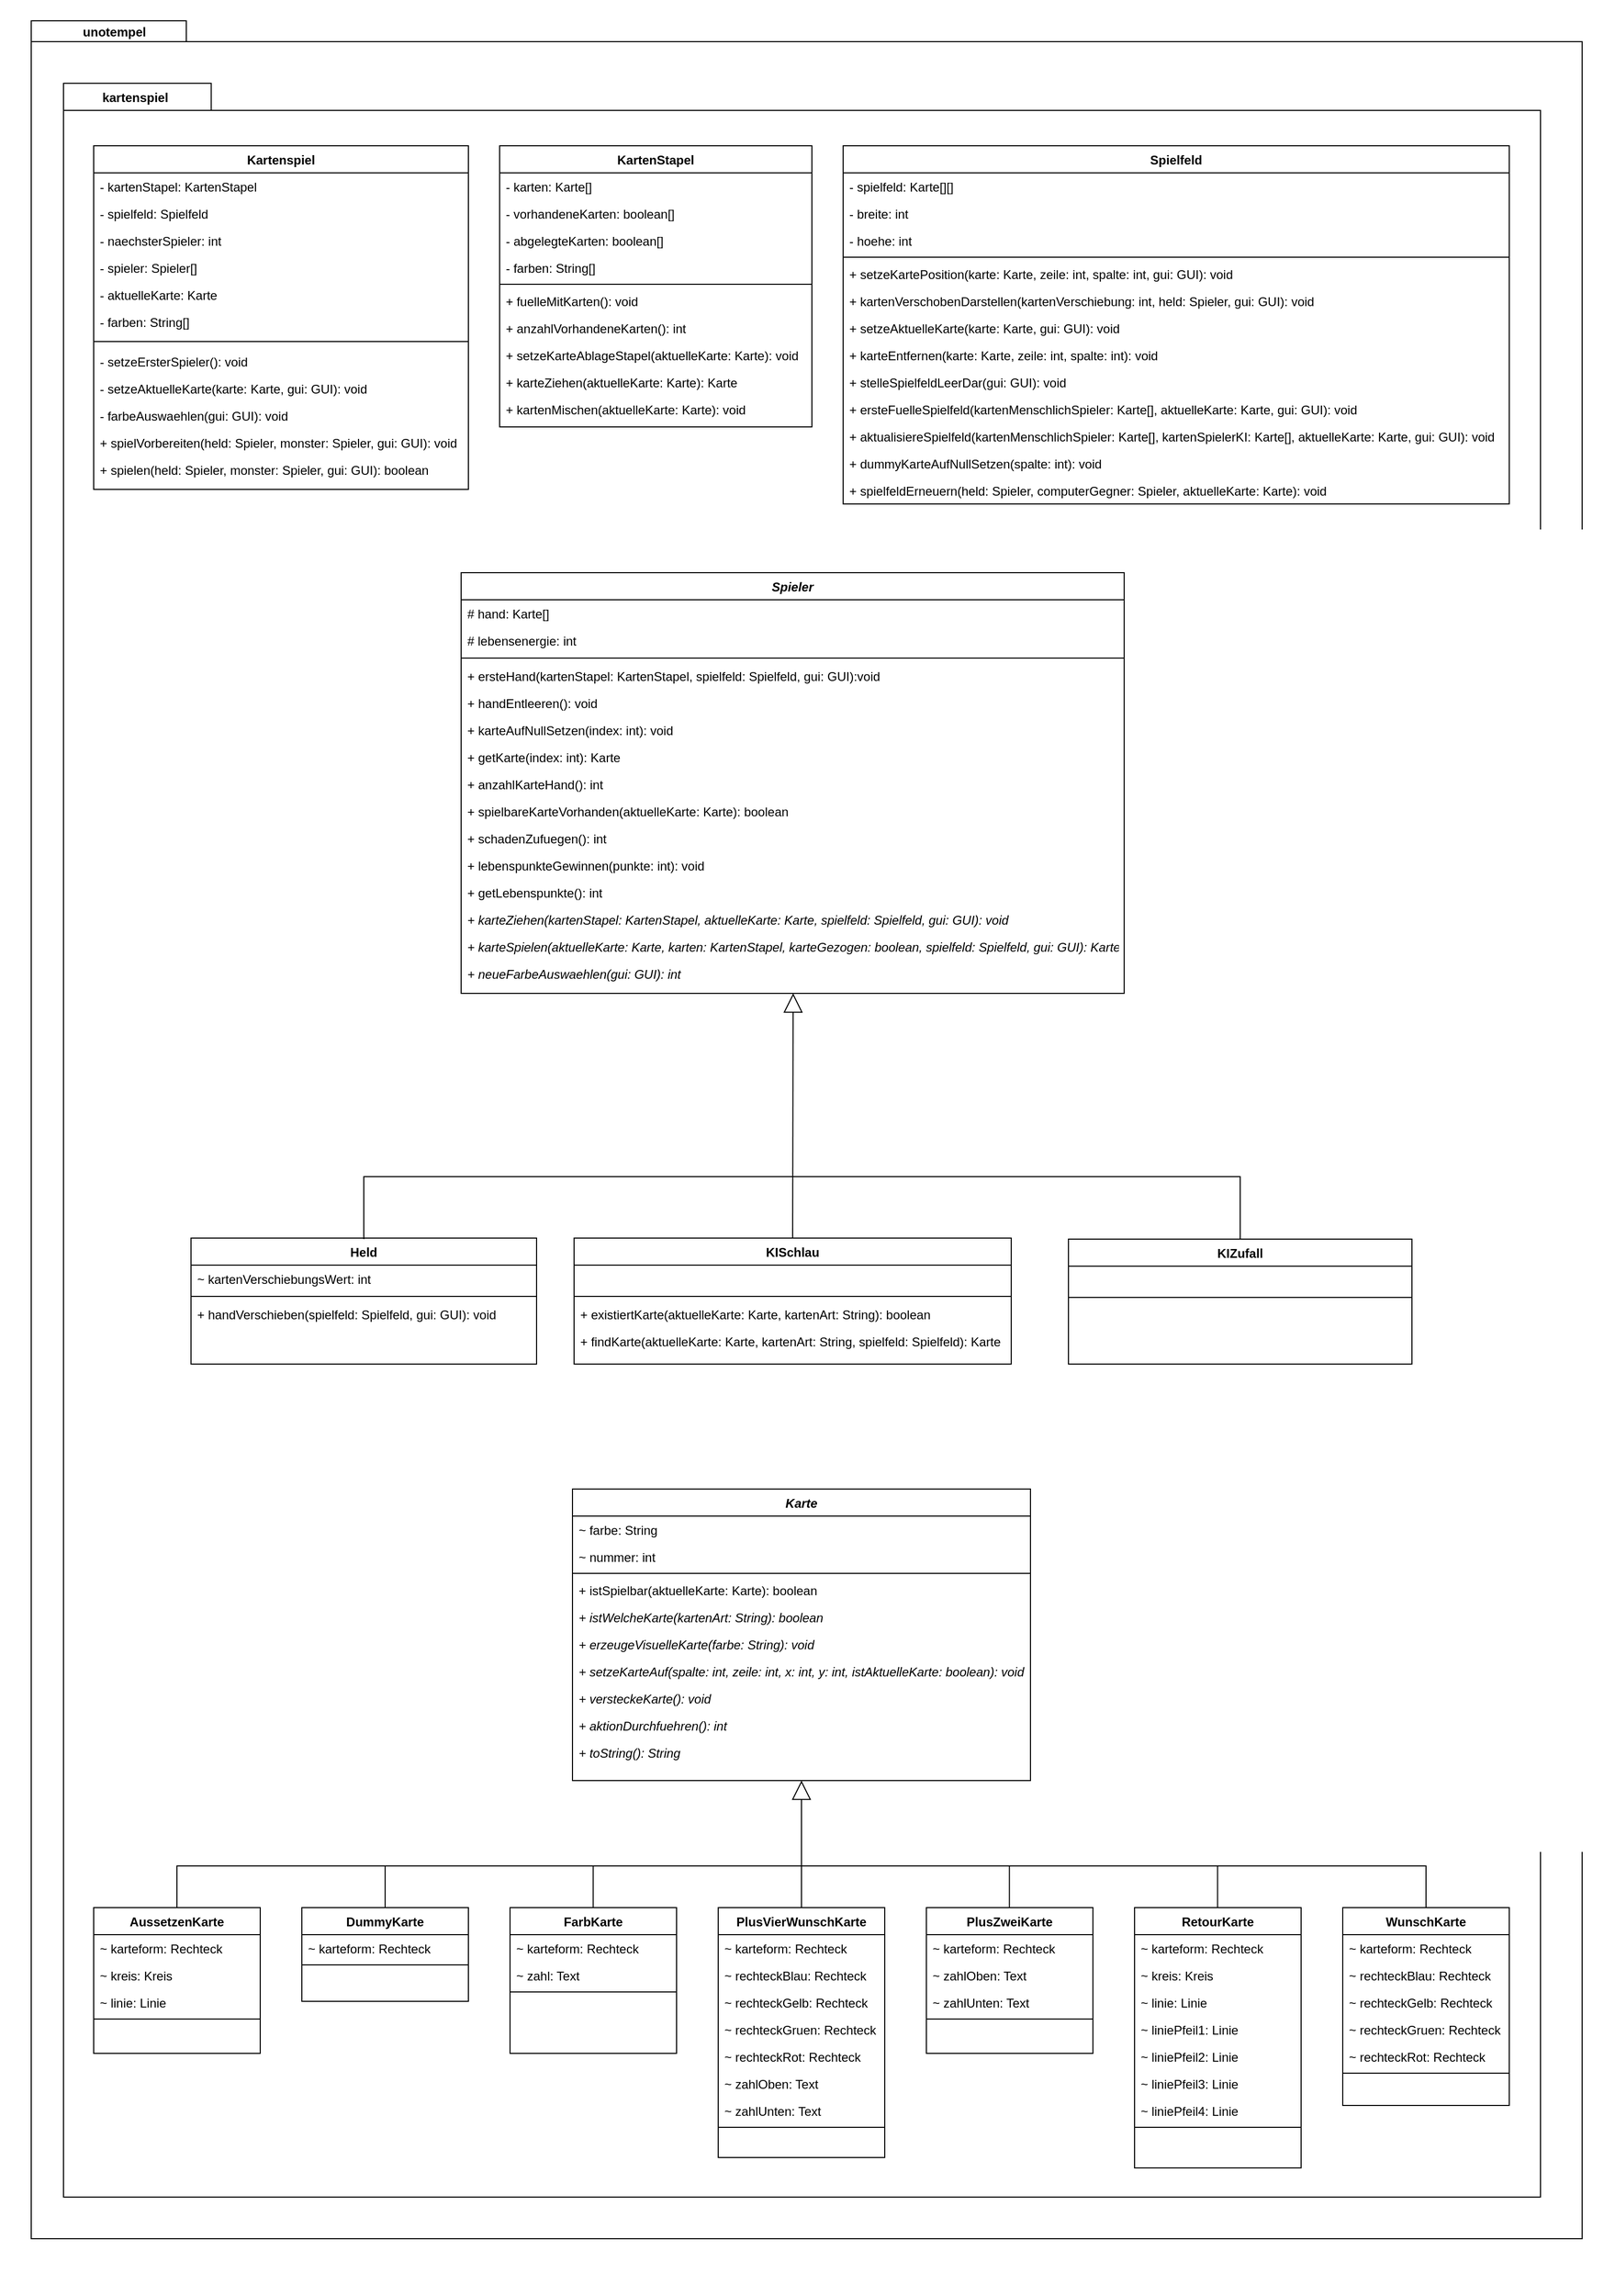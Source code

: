 <mxfile version="16.5.1" type="device"><diagram id="C5RBs43oDa-KdzZeNtuy" name="Page-1"><mxGraphModel dx="4702" dy="3512" grid="1" gridSize="10" guides="1" tooltips="1" connect="1" arrows="1" fold="1" page="1" pageScale="1" pageWidth="827" pageHeight="1169" math="0" shadow="0"><root><mxCell id="WIyWlLk6GJQsqaUBKTNV-0"/><mxCell id="WIyWlLk6GJQsqaUBKTNV-1" parent="WIyWlLk6GJQsqaUBKTNV-0"/><mxCell id="VdUTzCpknT78YZ9Y_bKh-0" value="" style="rounded=0;whiteSpace=wrap;html=1;strokeColor=none;" vertex="1" parent="WIyWlLk6GJQsqaUBKTNV-1"><mxGeometry x="-801" y="-1134" width="1540" height="2204" as="geometry"/></mxCell><mxCell id="003UNInyPQ_uGT7kz2qh-168" value="" style="shape=folder;fontStyle=1;spacingTop=10;tabWidth=40;tabHeight=20;tabPosition=left;html=1;" parent="WIyWlLk6GJQsqaUBKTNV-1" vertex="1"><mxGeometry x="-771" y="-1114" width="1490" height="2130" as="geometry"/></mxCell><mxCell id="003UNInyPQ_uGT7kz2qh-173" value="unotempel" style="text;align=center;fontStyle=1;verticalAlign=middle;spacingLeft=3;spacingRight=3;strokeColor=none;rotatable=0;points=[[0,0.5],[1,0.5]];portConstraint=eastwest;" parent="WIyWlLk6GJQsqaUBKTNV-1" vertex="1"><mxGeometry x="-801" y="-1114" width="220" height="20" as="geometry"/></mxCell><mxCell id="003UNInyPQ_uGT7kz2qh-170" value="" style="shape=folder;fontStyle=1;spacingTop=10;tabWidth=40;tabHeight=26;tabPosition=left;html=1;" parent="WIyWlLk6GJQsqaUBKTNV-1" vertex="1"><mxGeometry x="-740" y="-1054" width="1419" height="2030" as="geometry"/></mxCell><mxCell id="zkfFHV4jXpPFQw0GAbJ--13" value="Held" style="swimlane;fontStyle=1;align=center;verticalAlign=top;childLayout=stackLayout;horizontal=1;startSize=26;horizontalStack=0;resizeParent=1;resizeLast=0;collapsible=1;marginBottom=0;rounded=0;shadow=0;strokeWidth=1;" parent="WIyWlLk6GJQsqaUBKTNV-1" vertex="1"><mxGeometry x="-617.5" y="55" width="332" height="121" as="geometry"><mxRectangle x="340" y="380" width="170" height="26" as="alternateBounds"/></mxGeometry></mxCell><mxCell id="zkfFHV4jXpPFQw0GAbJ--14" value="~ kartenVerschiebungsWert: int" style="text;align=left;verticalAlign=top;spacingLeft=4;spacingRight=4;overflow=hidden;rotatable=0;points=[[0,0.5],[1,0.5]];portConstraint=eastwest;" parent="zkfFHV4jXpPFQw0GAbJ--13" vertex="1"><mxGeometry y="26" width="332" height="26" as="geometry"/></mxCell><mxCell id="zkfFHV4jXpPFQw0GAbJ--15" value="" style="line;html=1;strokeWidth=1;align=left;verticalAlign=middle;spacingTop=-1;spacingLeft=3;spacingRight=3;rotatable=0;labelPosition=right;points=[];portConstraint=eastwest;" parent="zkfFHV4jXpPFQw0GAbJ--13" vertex="1"><mxGeometry y="52" width="332" height="8" as="geometry"/></mxCell><mxCell id="PepkA_8UNv1jO-DzBpGC-86" value="+ handVerschieben(spielfeld: Spielfeld, gui: GUI): void" style="text;align=left;verticalAlign=top;spacingLeft=4;spacingRight=4;overflow=hidden;rotatable=0;points=[[0,0.5],[1,0.5]];portConstraint=eastwest;" parent="zkfFHV4jXpPFQw0GAbJ--13" vertex="1"><mxGeometry y="60" width="332" height="26" as="geometry"/></mxCell><mxCell id="_A2lnzLD9-dtBOy91JsF-2" value="Spieler" style="swimlane;fontStyle=3;align=center;verticalAlign=top;childLayout=stackLayout;horizontal=1;startSize=26;horizontalStack=0;resizeParent=1;resizeLast=0;collapsible=1;marginBottom=0;rounded=0;shadow=0;strokeWidth=1;" parent="WIyWlLk6GJQsqaUBKTNV-1" vertex="1"><mxGeometry x="-358" y="-584" width="637" height="404" as="geometry"><mxRectangle x="340" y="380" width="170" height="26" as="alternateBounds"/></mxGeometry></mxCell><mxCell id="_A2lnzLD9-dtBOy91JsF-3" value="# hand: Karte[]" style="text;align=left;verticalAlign=top;spacingLeft=4;spacingRight=4;overflow=hidden;rotatable=0;points=[[0,0.5],[1,0.5]];portConstraint=eastwest;" parent="_A2lnzLD9-dtBOy91JsF-2" vertex="1"><mxGeometry y="26" width="637" height="26" as="geometry"/></mxCell><mxCell id="003UNInyPQ_uGT7kz2qh-31" value="# lebensenergie: int" style="text;align=left;verticalAlign=top;spacingLeft=4;spacingRight=4;overflow=hidden;rotatable=0;points=[[0,0.5],[1,0.5]];portConstraint=eastwest;" parent="_A2lnzLD9-dtBOy91JsF-2" vertex="1"><mxGeometry y="52" width="637" height="26" as="geometry"/></mxCell><mxCell id="_A2lnzLD9-dtBOy91JsF-4" value="" style="line;html=1;strokeWidth=1;align=left;verticalAlign=middle;spacingTop=-1;spacingLeft=3;spacingRight=3;rotatable=0;labelPosition=right;points=[];portConstraint=eastwest;" parent="_A2lnzLD9-dtBOy91JsF-2" vertex="1"><mxGeometry y="78" width="637" height="8" as="geometry"/></mxCell><mxCell id="003UNInyPQ_uGT7kz2qh-38" value="+ ersteHand(kartenStapel: KartenStapel, spielfeld: Spielfeld, gui: GUI):void " style="text;align=left;verticalAlign=top;spacingLeft=4;spacingRight=4;overflow=hidden;rotatable=0;points=[[0,0.5],[1,0.5]];portConstraint=eastwest;" parent="_A2lnzLD9-dtBOy91JsF-2" vertex="1"><mxGeometry y="86" width="637" height="26" as="geometry"/></mxCell><mxCell id="PepkA_8UNv1jO-DzBpGC-78" value="+ handEntleeren(): void" style="text;align=left;verticalAlign=top;spacingLeft=4;spacingRight=4;overflow=hidden;rotatable=0;points=[[0,0.5],[1,0.5]];portConstraint=eastwest;" parent="_A2lnzLD9-dtBOy91JsF-2" vertex="1"><mxGeometry y="112" width="637" height="26" as="geometry"/></mxCell><mxCell id="PepkA_8UNv1jO-DzBpGC-79" value="+ karteAufNullSetzen(index: int): void" style="text;align=left;verticalAlign=top;spacingLeft=4;spacingRight=4;overflow=hidden;rotatable=0;points=[[0,0.5],[1,0.5]];portConstraint=eastwest;" parent="_A2lnzLD9-dtBOy91JsF-2" vertex="1"><mxGeometry y="138" width="637" height="26" as="geometry"/></mxCell><mxCell id="003UNInyPQ_uGT7kz2qh-39" value="+ getKarte(index: int): Karte" style="text;align=left;verticalAlign=top;spacingLeft=4;spacingRight=4;overflow=hidden;rotatable=0;points=[[0,0.5],[1,0.5]];portConstraint=eastwest;" parent="_A2lnzLD9-dtBOy91JsF-2" vertex="1"><mxGeometry y="164" width="637" height="26" as="geometry"/></mxCell><mxCell id="003UNInyPQ_uGT7kz2qh-43" value="+ anzahlKarteHand(): int" style="text;align=left;verticalAlign=top;spacingLeft=4;spacingRight=4;overflow=hidden;rotatable=0;points=[[0,0.5],[1,0.5]];portConstraint=eastwest;" parent="_A2lnzLD9-dtBOy91JsF-2" vertex="1"><mxGeometry y="190" width="637" height="26" as="geometry"/></mxCell><mxCell id="003UNInyPQ_uGT7kz2qh-41" value="+ spielbareKarteVorhanden(aktuelleKarte: Karte): boolean" style="text;align=left;verticalAlign=top;spacingLeft=4;spacingRight=4;overflow=hidden;rotatable=0;points=[[0,0.5],[1,0.5]];portConstraint=eastwest;" parent="_A2lnzLD9-dtBOy91JsF-2" vertex="1"><mxGeometry y="216" width="637" height="26" as="geometry"/></mxCell><mxCell id="003UNInyPQ_uGT7kz2qh-42" value="+ schadenZufuegen(): int" style="text;align=left;verticalAlign=top;spacingLeft=4;spacingRight=4;overflow=hidden;rotatable=0;points=[[0,0.5],[1,0.5]];portConstraint=eastwest;" parent="_A2lnzLD9-dtBOy91JsF-2" vertex="1"><mxGeometry y="242" width="637" height="26" as="geometry"/></mxCell><mxCell id="003UNInyPQ_uGT7kz2qh-40" value="+ lebenspunkteGewinnen(punkte: int): void" style="text;align=left;verticalAlign=top;spacingLeft=4;spacingRight=4;overflow=hidden;rotatable=0;points=[[0,0.5],[1,0.5]];portConstraint=eastwest;" parent="_A2lnzLD9-dtBOy91JsF-2" vertex="1"><mxGeometry y="268" width="637" height="26" as="geometry"/></mxCell><mxCell id="PepkA_8UNv1jO-DzBpGC-80" value="+ getLebenspunkte(): int" style="text;align=left;verticalAlign=top;spacingLeft=4;spacingRight=4;overflow=hidden;rotatable=0;points=[[0,0.5],[1,0.5]];portConstraint=eastwest;" parent="_A2lnzLD9-dtBOy91JsF-2" vertex="1"><mxGeometry y="294" width="637" height="26" as="geometry"/></mxCell><mxCell id="PepkA_8UNv1jO-DzBpGC-81" value="+ karteZiehen(kartenStapel: KartenStapel, aktuelleKarte: Karte, spielfeld: Spielfeld, gui: GUI): void" style="text;align=left;verticalAlign=top;spacingLeft=4;spacingRight=4;overflow=hidden;rotatable=0;points=[[0,0.5],[1,0.5]];portConstraint=eastwest;fontStyle=2" parent="_A2lnzLD9-dtBOy91JsF-2" vertex="1"><mxGeometry y="320" width="637" height="26" as="geometry"/></mxCell><mxCell id="PepkA_8UNv1jO-DzBpGC-82" value="+ karteSpielen(aktuelleKarte: Karte, karten: KartenStapel, karteGezogen: boolean, spielfeld: Spielfeld, gui: GUI): Karte" style="text;align=left;verticalAlign=top;spacingLeft=4;spacingRight=4;overflow=hidden;rotatable=0;points=[[0,0.5],[1,0.5]];portConstraint=eastwest;fontStyle=2" parent="_A2lnzLD9-dtBOy91JsF-2" vertex="1"><mxGeometry y="346" width="637" height="26" as="geometry"/></mxCell><mxCell id="PepkA_8UNv1jO-DzBpGC-84" value="+ neueFarbeAuswaehlen(gui: GUI): int" style="text;align=left;verticalAlign=top;spacingLeft=4;spacingRight=4;overflow=hidden;rotatable=0;points=[[0,0.5],[1,0.5]];portConstraint=eastwest;fontStyle=2" parent="_A2lnzLD9-dtBOy91JsF-2" vertex="1"><mxGeometry y="372" width="637" height="26" as="geometry"/></mxCell><mxCell id="_A2lnzLD9-dtBOy91JsF-5" value="Karte" style="swimlane;fontStyle=3;align=center;verticalAlign=top;childLayout=stackLayout;horizontal=1;startSize=26;horizontalStack=0;resizeParent=1;resizeLast=0;collapsible=1;marginBottom=0;rounded=0;shadow=0;strokeWidth=1;" parent="WIyWlLk6GJQsqaUBKTNV-1" vertex="1"><mxGeometry x="-251" y="296" width="440" height="280" as="geometry"><mxRectangle x="130" y="380" width="160" height="26" as="alternateBounds"/></mxGeometry></mxCell><mxCell id="_A2lnzLD9-dtBOy91JsF-6" value="~ farbe: String" style="text;align=left;verticalAlign=top;spacingLeft=4;spacingRight=4;overflow=hidden;rotatable=0;points=[[0,0.5],[1,0.5]];portConstraint=eastwest;" parent="_A2lnzLD9-dtBOy91JsF-5" vertex="1"><mxGeometry y="26" width="440" height="26" as="geometry"/></mxCell><mxCell id="_A2lnzLD9-dtBOy91JsF-7" value="~ nummer: int" style="text;align=left;verticalAlign=top;spacingLeft=4;spacingRight=4;overflow=hidden;rotatable=0;points=[[0,0.5],[1,0.5]];portConstraint=eastwest;rounded=0;shadow=0;html=0;" parent="_A2lnzLD9-dtBOy91JsF-5" vertex="1"><mxGeometry y="52" width="440" height="26" as="geometry"/></mxCell><mxCell id="_A2lnzLD9-dtBOy91JsF-8" value="" style="line;html=1;strokeWidth=1;align=left;verticalAlign=middle;spacingTop=-1;spacingLeft=3;spacingRight=3;rotatable=0;labelPosition=right;points=[];portConstraint=eastwest;" parent="_A2lnzLD9-dtBOy91JsF-5" vertex="1"><mxGeometry y="78" width="440" height="6" as="geometry"/></mxCell><mxCell id="_A2lnzLD9-dtBOy91JsF-9" value="+ istSpielbar(aktuelleKarte: Karte): boolean" style="text;align=left;verticalAlign=top;spacingLeft=4;spacingRight=4;overflow=hidden;rotatable=0;points=[[0,0.5],[1,0.5]];portConstraint=eastwest;rounded=0;shadow=0;html=0;" parent="_A2lnzLD9-dtBOy91JsF-5" vertex="1"><mxGeometry y="84" width="440" height="26" as="geometry"/></mxCell><mxCell id="003UNInyPQ_uGT7kz2qh-44" value="+ istWelcheKarte(kartenArt: String): boolean" style="text;align=left;verticalAlign=top;spacingLeft=4;spacingRight=4;overflow=hidden;rotatable=0;points=[[0,0.5],[1,0.5]];portConstraint=eastwest;rounded=0;shadow=0;html=0;fontStyle=2" parent="_A2lnzLD9-dtBOy91JsF-5" vertex="1"><mxGeometry y="110" width="440" height="26" as="geometry"/></mxCell><mxCell id="003UNInyPQ_uGT7kz2qh-45" value="+ erzeugeVisuelleKarte(farbe: String): void" style="text;align=left;verticalAlign=top;spacingLeft=4;spacingRight=4;overflow=hidden;rotatable=0;points=[[0,0.5],[1,0.5]];portConstraint=eastwest;rounded=0;shadow=0;html=0;fontStyle=2" parent="_A2lnzLD9-dtBOy91JsF-5" vertex="1"><mxGeometry y="136" width="440" height="26" as="geometry"/></mxCell><mxCell id="PepkA_8UNv1jO-DzBpGC-90" value="+ setzeKarteAuf(spalte: int, zeile: int, x: int, y: int, istAktuelleKarte: boolean): void" style="text;align=left;verticalAlign=top;spacingLeft=4;spacingRight=4;overflow=hidden;rotatable=0;points=[[0,0.5],[1,0.5]];portConstraint=eastwest;rounded=0;shadow=0;html=0;fontStyle=2" parent="_A2lnzLD9-dtBOy91JsF-5" vertex="1"><mxGeometry y="162" width="440" height="26" as="geometry"/></mxCell><mxCell id="PepkA_8UNv1jO-DzBpGC-91" value="+ versteckeKarte(): void" style="text;align=left;verticalAlign=top;spacingLeft=4;spacingRight=4;overflow=hidden;rotatable=0;points=[[0,0.5],[1,0.5]];portConstraint=eastwest;rounded=0;shadow=0;html=0;fontStyle=2" parent="_A2lnzLD9-dtBOy91JsF-5" vertex="1"><mxGeometry y="188" width="440" height="26" as="geometry"/></mxCell><mxCell id="PepkA_8UNv1jO-DzBpGC-92" value="+ aktionDurchfuehren(): int" style="text;align=left;verticalAlign=top;spacingLeft=4;spacingRight=4;overflow=hidden;rotatable=0;points=[[0,0.5],[1,0.5]];portConstraint=eastwest;rounded=0;shadow=0;html=0;fontStyle=2" parent="_A2lnzLD9-dtBOy91JsF-5" vertex="1"><mxGeometry y="214" width="440" height="26" as="geometry"/></mxCell><mxCell id="PepkA_8UNv1jO-DzBpGC-93" value="+ toString(): String" style="text;align=left;verticalAlign=top;spacingLeft=4;spacingRight=4;overflow=hidden;rotatable=0;points=[[0,0.5],[1,0.5]];portConstraint=eastwest;rounded=0;shadow=0;html=0;fontStyle=2" parent="_A2lnzLD9-dtBOy91JsF-5" vertex="1"><mxGeometry y="240" width="440" height="26" as="geometry"/></mxCell><mxCell id="vnUu7vsqxlIODoXjQ1Ak-0" value="KISchlau" style="swimlane;fontStyle=1;align=center;verticalAlign=top;childLayout=stackLayout;horizontal=1;startSize=26;horizontalStack=0;resizeParent=1;resizeLast=0;collapsible=1;marginBottom=0;rounded=0;shadow=0;strokeWidth=1;" parent="WIyWlLk6GJQsqaUBKTNV-1" vertex="1"><mxGeometry x="-249.5" y="55" width="420" height="121" as="geometry"><mxRectangle x="340" y="380" width="170" height="26" as="alternateBounds"/></mxGeometry></mxCell><mxCell id="003UNInyPQ_uGT7kz2qh-51" value="  " style="text;align=left;verticalAlign=top;spacingLeft=4;spacingRight=4;overflow=hidden;rotatable=0;points=[[0,0.5],[1,0.5]];portConstraint=eastwest;" parent="vnUu7vsqxlIODoXjQ1Ak-0" vertex="1"><mxGeometry y="26" width="420" height="26" as="geometry"/></mxCell><mxCell id="vnUu7vsqxlIODoXjQ1Ak-2" value="" style="line;html=1;strokeWidth=1;align=left;verticalAlign=middle;spacingTop=-1;spacingLeft=3;spacingRight=3;rotatable=0;labelPosition=right;points=[];portConstraint=eastwest;" parent="vnUu7vsqxlIODoXjQ1Ak-0" vertex="1"><mxGeometry y="52" width="420" height="8" as="geometry"/></mxCell><mxCell id="003UNInyPQ_uGT7kz2qh-58" value="+ existiertKarte(aktuelleKarte: Karte, kartenArt: String): boolean" style="text;align=left;verticalAlign=top;spacingLeft=4;spacingRight=4;overflow=hidden;rotatable=0;points=[[0,0.5],[1,0.5]];portConstraint=eastwest;" parent="vnUu7vsqxlIODoXjQ1Ak-0" vertex="1"><mxGeometry y="60" width="420" height="26" as="geometry"/></mxCell><mxCell id="003UNInyPQ_uGT7kz2qh-57" value="+ findKarte(aktuelleKarte: Karte, kartenArt: String, spielfeld: Spielfeld): Karte" style="text;align=left;verticalAlign=top;spacingLeft=4;spacingRight=4;overflow=hidden;rotatable=0;points=[[0,0.5],[1,0.5]];portConstraint=eastwest;" parent="vnUu7vsqxlIODoXjQ1Ak-0" vertex="1"><mxGeometry y="86" width="420" height="26" as="geometry"/></mxCell><mxCell id="_A2lnzLD9-dtBOy91JsF-27" value="Spielfeld" style="swimlane;fontStyle=1;childLayout=stackLayout;horizontal=1;startSize=26;fillColor=none;horizontalStack=0;resizeParent=1;resizeParentMax=0;resizeLast=0;collapsible=1;marginBottom=0;" parent="WIyWlLk6GJQsqaUBKTNV-1" vertex="1"><mxGeometry x="9" y="-994" width="640" height="344" as="geometry"/></mxCell><mxCell id="_A2lnzLD9-dtBOy91JsF-28" value="- spielfeld: Karte[][]" style="text;strokeColor=none;fillColor=none;align=left;verticalAlign=top;spacingLeft=4;spacingRight=4;overflow=hidden;rotatable=0;points=[[0,0.5],[1,0.5]];portConstraint=eastwest;" parent="_A2lnzLD9-dtBOy91JsF-27" vertex="1"><mxGeometry y="26" width="640" height="26" as="geometry"/></mxCell><mxCell id="PepkA_8UNv1jO-DzBpGC-67" value="- breite: int" style="text;strokeColor=none;fillColor=none;align=left;verticalAlign=top;spacingLeft=4;spacingRight=4;overflow=hidden;rotatable=0;points=[[0,0.5],[1,0.5]];portConstraint=eastwest;" parent="_A2lnzLD9-dtBOy91JsF-27" vertex="1"><mxGeometry y="52" width="640" height="26" as="geometry"/></mxCell><mxCell id="PepkA_8UNv1jO-DzBpGC-69" value="- hoehe: int" style="text;strokeColor=none;fillColor=none;align=left;verticalAlign=top;spacingLeft=4;spacingRight=4;overflow=hidden;rotatable=0;points=[[0,0.5],[1,0.5]];portConstraint=eastwest;" parent="_A2lnzLD9-dtBOy91JsF-27" vertex="1"><mxGeometry y="78" width="640" height="26" as="geometry"/></mxCell><mxCell id="PepkA_8UNv1jO-DzBpGC-68" value="" style="line;html=1;strokeWidth=1;align=left;verticalAlign=middle;spacingTop=-1;spacingLeft=3;spacingRight=3;rotatable=0;labelPosition=right;points=[];portConstraint=eastwest;" parent="_A2lnzLD9-dtBOy91JsF-27" vertex="1"><mxGeometry y="104" width="640" height="6" as="geometry"/></mxCell><mxCell id="003UNInyPQ_uGT7kz2qh-28" value="+ setzeKartePosition(karte: Karte, zeile: int, spalte: int, gui: GUI): void" style="text;strokeColor=none;fillColor=none;align=left;verticalAlign=top;spacingLeft=4;spacingRight=4;overflow=hidden;rotatable=0;points=[[0,0.5],[1,0.5]];portConstraint=eastwest;" parent="_A2lnzLD9-dtBOy91JsF-27" vertex="1"><mxGeometry y="110" width="640" height="26" as="geometry"/></mxCell><mxCell id="003UNInyPQ_uGT7kz2qh-29" value="+ kartenVerschobenDarstellen(kartenVerschiebung: int, held: Spieler, gui: GUI): void" style="text;strokeColor=none;fillColor=none;align=left;verticalAlign=top;spacingLeft=4;spacingRight=4;overflow=hidden;rotatable=0;points=[[0,0.5],[1,0.5]];portConstraint=eastwest;" parent="_A2lnzLD9-dtBOy91JsF-27" vertex="1"><mxGeometry y="136" width="640" height="26" as="geometry"/></mxCell><mxCell id="PepkA_8UNv1jO-DzBpGC-70" value="+ setzeAktuelleKarte(karte: Karte, gui: GUI): void" style="text;strokeColor=none;fillColor=none;align=left;verticalAlign=top;spacingLeft=4;spacingRight=4;overflow=hidden;rotatable=0;points=[[0,0.5],[1,0.5]];portConstraint=eastwest;" parent="_A2lnzLD9-dtBOy91JsF-27" vertex="1"><mxGeometry y="162" width="640" height="26" as="geometry"/></mxCell><mxCell id="PepkA_8UNv1jO-DzBpGC-71" value="+ karteEntfernen(karte: Karte, zeile: int, spalte: int): void" style="text;strokeColor=none;fillColor=none;align=left;verticalAlign=top;spacingLeft=4;spacingRight=4;overflow=hidden;rotatable=0;points=[[0,0.5],[1,0.5]];portConstraint=eastwest;" parent="_A2lnzLD9-dtBOy91JsF-27" vertex="1"><mxGeometry y="188" width="640" height="26" as="geometry"/></mxCell><mxCell id="PepkA_8UNv1jO-DzBpGC-72" value="+ stelleSpielfeldLeerDar(gui: GUI): void" style="text;strokeColor=none;fillColor=none;align=left;verticalAlign=top;spacingLeft=4;spacingRight=4;overflow=hidden;rotatable=0;points=[[0,0.5],[1,0.5]];portConstraint=eastwest;" parent="_A2lnzLD9-dtBOy91JsF-27" vertex="1"><mxGeometry y="214" width="640" height="26" as="geometry"/></mxCell><mxCell id="PepkA_8UNv1jO-DzBpGC-73" value="+ ersteFuelleSpielfeld(kartenMenschlichSpieler: Karte[], aktuelleKarte: Karte, gui: GUI): void" style="text;strokeColor=none;fillColor=none;align=left;verticalAlign=top;spacingLeft=4;spacingRight=4;overflow=hidden;rotatable=0;points=[[0,0.5],[1,0.5]];portConstraint=eastwest;" parent="_A2lnzLD9-dtBOy91JsF-27" vertex="1"><mxGeometry y="240" width="640" height="26" as="geometry"/></mxCell><mxCell id="PepkA_8UNv1jO-DzBpGC-74" value="+ aktualisiereSpielfeld(kartenMenschlichSpieler: Karte[], kartenSpielerKI: Karte[], aktuelleKarte: Karte, gui: GUI): void" style="text;strokeColor=none;fillColor=none;align=left;verticalAlign=top;spacingLeft=4;spacingRight=4;overflow=hidden;rotatable=0;points=[[0,0.5],[1,0.5]];portConstraint=eastwest;" parent="_A2lnzLD9-dtBOy91JsF-27" vertex="1"><mxGeometry y="266" width="640" height="26" as="geometry"/></mxCell><mxCell id="PepkA_8UNv1jO-DzBpGC-75" value="+ dummyKarteAufNullSetzen(spalte: int): void" style="text;strokeColor=none;fillColor=none;align=left;verticalAlign=top;spacingLeft=4;spacingRight=4;overflow=hidden;rotatable=0;points=[[0,0.5],[1,0.5]];portConstraint=eastwest;" parent="_A2lnzLD9-dtBOy91JsF-27" vertex="1"><mxGeometry y="292" width="640" height="26" as="geometry"/></mxCell><mxCell id="PepkA_8UNv1jO-DzBpGC-76" value="+ spielfeldErneuern(held: Spieler, computerGegner: Spieler, aktuelleKarte: Karte): void" style="text;strokeColor=none;fillColor=none;align=left;verticalAlign=top;spacingLeft=4;spacingRight=4;overflow=hidden;rotatable=0;points=[[0,0.5],[1,0.5]];portConstraint=eastwest;" parent="_A2lnzLD9-dtBOy91JsF-27" vertex="1"><mxGeometry y="318" width="640" height="26" as="geometry"/></mxCell><mxCell id="003UNInyPQ_uGT7kz2qh-6" value="DummyKarte" style="swimlane;fontStyle=1;align=center;verticalAlign=top;childLayout=stackLayout;horizontal=1;startSize=26;horizontalStack=0;resizeParent=1;resizeLast=0;collapsible=1;marginBottom=0;rounded=0;shadow=0;strokeWidth=1;" parent="WIyWlLk6GJQsqaUBKTNV-1" vertex="1"><mxGeometry x="-511" y="698" width="160" height="90" as="geometry"><mxRectangle x="130" y="380" width="160" height="26" as="alternateBounds"/></mxGeometry></mxCell><mxCell id="003UNInyPQ_uGT7kz2qh-7" value="~ karteform: Rechteck" style="text;align=left;verticalAlign=top;spacingLeft=4;spacingRight=4;overflow=hidden;rotatable=0;points=[[0,0.5],[1,0.5]];portConstraint=eastwest;" parent="003UNInyPQ_uGT7kz2qh-6" vertex="1"><mxGeometry y="26" width="160" height="26" as="geometry"/></mxCell><mxCell id="003UNInyPQ_uGT7kz2qh-9" value="" style="line;html=1;strokeWidth=1;align=left;verticalAlign=middle;spacingTop=-1;spacingLeft=3;spacingRight=3;rotatable=0;labelPosition=right;points=[];portConstraint=eastwest;" parent="003UNInyPQ_uGT7kz2qh-6" vertex="1"><mxGeometry y="52" width="160" height="6" as="geometry"/></mxCell><mxCell id="003UNInyPQ_uGT7kz2qh-73" value="   " style="text;align=left;verticalAlign=top;spacingLeft=4;spacingRight=4;overflow=hidden;rotatable=0;points=[[0,0.5],[1,0.5]];portConstraint=eastwest;rounded=0;shadow=0;html=0;" parent="003UNInyPQ_uGT7kz2qh-6" vertex="1"><mxGeometry y="58" width="160" height="26" as="geometry"/></mxCell><mxCell id="003UNInyPQ_uGT7kz2qh-67" style="edgeStyle=orthogonalEdgeStyle;rounded=0;jumpStyle=none;orthogonalLoop=1;jettySize=auto;html=1;endArrow=none;endFill=0;strokeWidth=1;exitX=0.5;exitY=0;exitDx=0;exitDy=0;" parent="WIyWlLk6GJQsqaUBKTNV-1" source="zkfFHV4jXpPFQw0GAbJ--13" edge="1"><mxGeometry relative="1" as="geometry"><mxPoint x="-39.5" y="-4" as="targetPoint"/><Array as="points"><mxPoint x="-451.5" y="56"/><mxPoint x="-451.5" y="-4"/></Array><mxPoint x="-451.5" y="46" as="sourcePoint"/></mxGeometry></mxCell><mxCell id="003UNInyPQ_uGT7kz2qh-12" value="KIZufall" style="swimlane;fontStyle=1;align=center;verticalAlign=top;childLayout=stackLayout;horizontal=1;startSize=26;horizontalStack=0;resizeParent=1;resizeLast=0;collapsible=1;marginBottom=0;rounded=0;shadow=0;strokeWidth=1;" parent="WIyWlLk6GJQsqaUBKTNV-1" vertex="1"><mxGeometry x="225.5" y="56" width="330" height="120" as="geometry"><mxRectangle x="340" y="380" width="170" height="26" as="alternateBounds"/></mxGeometry></mxCell><mxCell id="003UNInyPQ_uGT7kz2qh-13" value="  " style="text;align=left;verticalAlign=top;spacingLeft=4;spacingRight=4;overflow=hidden;rotatable=0;points=[[0,0.5],[1,0.5]];portConstraint=eastwest;" parent="003UNInyPQ_uGT7kz2qh-12" vertex="1"><mxGeometry y="26" width="330" height="26" as="geometry"/></mxCell><mxCell id="003UNInyPQ_uGT7kz2qh-14" value="" style="line;html=1;strokeWidth=1;align=left;verticalAlign=middle;spacingTop=-1;spacingLeft=3;spacingRight=3;rotatable=0;labelPosition=right;points=[];portConstraint=eastwest;" parent="003UNInyPQ_uGT7kz2qh-12" vertex="1"><mxGeometry y="52" width="330" height="8" as="geometry"/></mxCell><mxCell id="003UNInyPQ_uGT7kz2qh-47" value="&amp;nbsp; &amp;nbsp; &amp;nbsp;" style="text;html=1;align=left;verticalAlign=middle;resizable=0;points=[];autosize=1;strokeColor=none;fillColor=none;" parent="003UNInyPQ_uGT7kz2qh-12" vertex="1"><mxGeometry y="60" width="330" height="20" as="geometry"/></mxCell><mxCell id="zkfFHV4jXpPFQw0GAbJ--0" value="Kartenspiel&#10;" style="swimlane;fontStyle=1;align=center;verticalAlign=top;childLayout=stackLayout;horizontal=1;startSize=26;horizontalStack=0;resizeParent=1;resizeLast=0;collapsible=1;marginBottom=0;rounded=0;shadow=0;strokeWidth=1;" parent="WIyWlLk6GJQsqaUBKTNV-1" vertex="1"><mxGeometry x="-711" y="-994" width="360" height="330" as="geometry"><mxRectangle x="230" y="140" width="160" height="26" as="alternateBounds"/></mxGeometry></mxCell><mxCell id="zkfFHV4jXpPFQw0GAbJ--3" value="- kartenStapel: KartenStapel" style="text;align=left;verticalAlign=top;spacingLeft=4;spacingRight=4;overflow=hidden;rotatable=0;points=[[0,0.5],[1,0.5]];portConstraint=eastwest;rounded=0;shadow=0;html=0;" parent="zkfFHV4jXpPFQw0GAbJ--0" vertex="1"><mxGeometry y="26" width="360" height="26" as="geometry"/></mxCell><mxCell id="_A2lnzLD9-dtBOy91JsF-20" value="- spielfeld: Spielfeld" style="text;align=left;verticalAlign=top;spacingLeft=4;spacingRight=4;overflow=hidden;rotatable=0;points=[[0,0.5],[1,0.5]];portConstraint=eastwest;rounded=0;shadow=0;html=0;" parent="zkfFHV4jXpPFQw0GAbJ--0" vertex="1"><mxGeometry y="52" width="360" height="26" as="geometry"/></mxCell><mxCell id="003UNInyPQ_uGT7kz2qh-18" value="- naechsterSpieler: int" style="text;align=left;verticalAlign=top;spacingLeft=4;spacingRight=4;overflow=hidden;rotatable=0;points=[[0,0.5],[1,0.5]];portConstraint=eastwest;rounded=0;shadow=0;html=0;" parent="zkfFHV4jXpPFQw0GAbJ--0" vertex="1"><mxGeometry y="78" width="360" height="26" as="geometry"/></mxCell><mxCell id="003UNInyPQ_uGT7kz2qh-19" value="- spieler: Spieler[]" style="text;align=left;verticalAlign=top;spacingLeft=4;spacingRight=4;overflow=hidden;rotatable=0;points=[[0,0.5],[1,0.5]];portConstraint=eastwest;rounded=0;shadow=0;html=0;" parent="zkfFHV4jXpPFQw0GAbJ--0" vertex="1"><mxGeometry y="104" width="360" height="26" as="geometry"/></mxCell><mxCell id="003UNInyPQ_uGT7kz2qh-20" value="- aktuelleKarte: Karte" style="text;align=left;verticalAlign=top;spacingLeft=4;spacingRight=4;overflow=hidden;rotatable=0;points=[[0,0.5],[1,0.5]];portConstraint=eastwest;rounded=0;shadow=0;html=0;" parent="zkfFHV4jXpPFQw0GAbJ--0" vertex="1"><mxGeometry y="130" width="360" height="26" as="geometry"/></mxCell><mxCell id="PepkA_8UNv1jO-DzBpGC-53" value="- farben: String[]" style="text;align=left;verticalAlign=top;spacingLeft=4;spacingRight=4;overflow=hidden;rotatable=0;points=[[0,0.5],[1,0.5]];portConstraint=eastwest;rounded=0;shadow=0;html=0;" parent="zkfFHV4jXpPFQw0GAbJ--0" vertex="1"><mxGeometry y="156" width="360" height="26" as="geometry"/></mxCell><mxCell id="zkfFHV4jXpPFQw0GAbJ--4" value="" style="line;html=1;strokeWidth=1;align=left;verticalAlign=middle;spacingTop=-1;spacingLeft=3;spacingRight=3;rotatable=0;labelPosition=right;points=[];portConstraint=eastwest;" parent="zkfFHV4jXpPFQw0GAbJ--0" vertex="1"><mxGeometry y="182" width="360" height="12" as="geometry"/></mxCell><mxCell id="003UNInyPQ_uGT7kz2qh-21" value="- setzeErsterSpieler(): void" style="text;align=left;verticalAlign=top;spacingLeft=4;spacingRight=4;overflow=hidden;rotatable=0;points=[[0,0.5],[1,0.5]];portConstraint=eastwest;rounded=0;shadow=0;html=0;" parent="zkfFHV4jXpPFQw0GAbJ--0" vertex="1"><mxGeometry y="194" width="360" height="26" as="geometry"/></mxCell><mxCell id="003UNInyPQ_uGT7kz2qh-22" value="- setzeAktuelleKarte(karte: Karte, gui: GUI): void" style="text;align=left;verticalAlign=top;spacingLeft=4;spacingRight=4;overflow=hidden;rotatable=0;points=[[0,0.5],[1,0.5]];portConstraint=eastwest;rounded=0;shadow=0;html=0;" parent="zkfFHV4jXpPFQw0GAbJ--0" vertex="1"><mxGeometry y="220" width="360" height="26" as="geometry"/></mxCell><mxCell id="003UNInyPQ_uGT7kz2qh-25" value="- farbeAuswaehlen(gui: GUI): void" style="text;align=left;verticalAlign=top;spacingLeft=4;spacingRight=4;overflow=hidden;rotatable=0;points=[[0,0.5],[1,0.5]];portConstraint=eastwest;rounded=0;shadow=0;html=0;" parent="zkfFHV4jXpPFQw0GAbJ--0" vertex="1"><mxGeometry y="246" width="360" height="26" as="geometry"/></mxCell><mxCell id="003UNInyPQ_uGT7kz2qh-26" value="+ spielVorbereiten(held: Spieler, monster: Spieler, gui: GUI): void" style="text;align=left;verticalAlign=top;spacingLeft=4;spacingRight=4;overflow=hidden;rotatable=0;points=[[0,0.5],[1,0.5]];portConstraint=eastwest;rounded=0;shadow=0;html=0;" parent="zkfFHV4jXpPFQw0GAbJ--0" vertex="1"><mxGeometry y="272" width="360" height="26" as="geometry"/></mxCell><mxCell id="003UNInyPQ_uGT7kz2qh-27" value="+ spielen(held: Spieler, monster: Spieler, gui: GUI): boolean" style="text;align=left;verticalAlign=top;spacingLeft=4;spacingRight=4;overflow=hidden;rotatable=0;points=[[0,0.5],[1,0.5]];portConstraint=eastwest;rounded=0;shadow=0;html=0;" parent="zkfFHV4jXpPFQw0GAbJ--0" vertex="1"><mxGeometry y="298" width="360" height="26" as="geometry"/></mxCell><mxCell id="003UNInyPQ_uGT7kz2qh-75" value="PlusVierWunschKarte" style="swimlane;fontStyle=1;align=center;verticalAlign=top;childLayout=stackLayout;horizontal=1;startSize=26;horizontalStack=0;resizeParent=1;resizeLast=0;collapsible=1;marginBottom=0;rounded=0;shadow=0;strokeWidth=1;" parent="WIyWlLk6GJQsqaUBKTNV-1" vertex="1"><mxGeometry x="-111" y="698" width="160" height="240" as="geometry"><mxRectangle x="130" y="380" width="160" height="26" as="alternateBounds"/></mxGeometry></mxCell><mxCell id="003UNInyPQ_uGT7kz2qh-76" value="~ karteform: Rechteck" style="text;align=left;verticalAlign=top;spacingLeft=4;spacingRight=4;overflow=hidden;rotatable=0;points=[[0,0.5],[1,0.5]];portConstraint=eastwest;" parent="003UNInyPQ_uGT7kz2qh-75" vertex="1"><mxGeometry y="26" width="160" height="26" as="geometry"/></mxCell><mxCell id="003UNInyPQ_uGT7kz2qh-77" value="~ rechteckBlau: Rechteck" style="text;align=left;verticalAlign=top;spacingLeft=4;spacingRight=4;overflow=hidden;rotatable=0;points=[[0,0.5],[1,0.5]];portConstraint=eastwest;rounded=0;shadow=0;html=0;" parent="003UNInyPQ_uGT7kz2qh-75" vertex="1"><mxGeometry y="52" width="160" height="26" as="geometry"/></mxCell><mxCell id="PepkA_8UNv1jO-DzBpGC-106" value="~ rechteckGelb: Rechteck" style="text;align=left;verticalAlign=top;spacingLeft=4;spacingRight=4;overflow=hidden;rotatable=0;points=[[0,0.5],[1,0.5]];portConstraint=eastwest;rounded=0;shadow=0;html=0;" parent="003UNInyPQ_uGT7kz2qh-75" vertex="1"><mxGeometry y="78" width="160" height="26" as="geometry"/></mxCell><mxCell id="PepkA_8UNv1jO-DzBpGC-107" value="~ rechteckGruen: Rechteck" style="text;align=left;verticalAlign=top;spacingLeft=4;spacingRight=4;overflow=hidden;rotatable=0;points=[[0,0.5],[1,0.5]];portConstraint=eastwest;rounded=0;shadow=0;html=0;" parent="003UNInyPQ_uGT7kz2qh-75" vertex="1"><mxGeometry y="104" width="160" height="26" as="geometry"/></mxCell><mxCell id="PepkA_8UNv1jO-DzBpGC-108" value="~ rechteckRot: Rechteck" style="text;align=left;verticalAlign=top;spacingLeft=4;spacingRight=4;overflow=hidden;rotatable=0;points=[[0,0.5],[1,0.5]];portConstraint=eastwest;rounded=0;shadow=0;html=0;" parent="003UNInyPQ_uGT7kz2qh-75" vertex="1"><mxGeometry y="130" width="160" height="26" as="geometry"/></mxCell><mxCell id="PepkA_8UNv1jO-DzBpGC-109" value="~ zahlOben: Text" style="text;align=left;verticalAlign=top;spacingLeft=4;spacingRight=4;overflow=hidden;rotatable=0;points=[[0,0.5],[1,0.5]];portConstraint=eastwest;rounded=0;shadow=0;html=0;" parent="003UNInyPQ_uGT7kz2qh-75" vertex="1"><mxGeometry y="156" width="160" height="26" as="geometry"/></mxCell><mxCell id="PepkA_8UNv1jO-DzBpGC-110" value="~ zahlUnten: Text" style="text;align=left;verticalAlign=top;spacingLeft=4;spacingRight=4;overflow=hidden;rotatable=0;points=[[0,0.5],[1,0.5]];portConstraint=eastwest;rounded=0;shadow=0;html=0;" parent="003UNInyPQ_uGT7kz2qh-75" vertex="1"><mxGeometry y="182" width="160" height="26" as="geometry"/></mxCell><mxCell id="003UNInyPQ_uGT7kz2qh-78" value="" style="line;html=1;strokeWidth=1;align=left;verticalAlign=middle;spacingTop=-1;spacingLeft=3;spacingRight=3;rotatable=0;labelPosition=right;points=[];portConstraint=eastwest;" parent="003UNInyPQ_uGT7kz2qh-75" vertex="1"><mxGeometry y="208" width="160" height="6" as="geometry"/></mxCell><mxCell id="003UNInyPQ_uGT7kz2qh-79" value="  " style="text;align=left;verticalAlign=top;spacingLeft=4;spacingRight=4;overflow=hidden;rotatable=0;points=[[0,0.5],[1,0.5]];portConstraint=eastwest;rounded=0;shadow=0;html=0;" parent="003UNInyPQ_uGT7kz2qh-75" vertex="1"><mxGeometry y="214" width="160" height="26" as="geometry"/></mxCell><mxCell id="003UNInyPQ_uGT7kz2qh-82" value="PlusZweiKarte" style="swimlane;fontStyle=1;align=center;verticalAlign=top;childLayout=stackLayout;horizontal=1;startSize=26;horizontalStack=0;resizeParent=1;resizeLast=0;collapsible=1;marginBottom=0;rounded=0;shadow=0;strokeWidth=1;" parent="WIyWlLk6GJQsqaUBKTNV-1" vertex="1"><mxGeometry x="89" y="698" width="160" height="140" as="geometry"><mxRectangle x="130" y="380" width="160" height="26" as="alternateBounds"/></mxGeometry></mxCell><mxCell id="003UNInyPQ_uGT7kz2qh-83" value="~ karteform: Rechteck" style="text;align=left;verticalAlign=top;spacingLeft=4;spacingRight=4;overflow=hidden;rotatable=0;points=[[0,0.5],[1,0.5]];portConstraint=eastwest;" parent="003UNInyPQ_uGT7kz2qh-82" vertex="1"><mxGeometry y="26" width="160" height="26" as="geometry"/></mxCell><mxCell id="PepkA_8UNv1jO-DzBpGC-105" value="~ zahlOben: Text" style="text;align=left;verticalAlign=top;spacingLeft=4;spacingRight=4;overflow=hidden;rotatable=0;points=[[0,0.5],[1,0.5]];portConstraint=eastwest;" parent="003UNInyPQ_uGT7kz2qh-82" vertex="1"><mxGeometry y="52" width="160" height="26" as="geometry"/></mxCell><mxCell id="003UNInyPQ_uGT7kz2qh-84" value="~ zahlUnten: Text" style="text;align=left;verticalAlign=top;spacingLeft=4;spacingRight=4;overflow=hidden;rotatable=0;points=[[0,0.5],[1,0.5]];portConstraint=eastwest;rounded=0;shadow=0;html=0;" parent="003UNInyPQ_uGT7kz2qh-82" vertex="1"><mxGeometry y="78" width="160" height="26" as="geometry"/></mxCell><mxCell id="003UNInyPQ_uGT7kz2qh-85" value="" style="line;html=1;strokeWidth=1;align=left;verticalAlign=middle;spacingTop=-1;spacingLeft=3;spacingRight=3;rotatable=0;labelPosition=right;points=[];portConstraint=eastwest;" parent="003UNInyPQ_uGT7kz2qh-82" vertex="1"><mxGeometry y="104" width="160" height="6" as="geometry"/></mxCell><mxCell id="003UNInyPQ_uGT7kz2qh-86" value="   " style="text;align=left;verticalAlign=top;spacingLeft=4;spacingRight=4;overflow=hidden;rotatable=0;points=[[0,0.5],[1,0.5]];portConstraint=eastwest;rounded=0;shadow=0;html=0;" parent="003UNInyPQ_uGT7kz2qh-82" vertex="1"><mxGeometry y="110" width="160" height="26" as="geometry"/></mxCell><mxCell id="003UNInyPQ_uGT7kz2qh-89" value="AussetzenKarte" style="swimlane;fontStyle=1;align=center;verticalAlign=top;childLayout=stackLayout;horizontal=1;startSize=26;horizontalStack=0;resizeParent=1;resizeLast=0;collapsible=1;marginBottom=0;rounded=0;shadow=0;strokeWidth=1;" parent="WIyWlLk6GJQsqaUBKTNV-1" vertex="1"><mxGeometry x="-711" y="698" width="160" height="140" as="geometry"><mxRectangle x="130" y="380" width="160" height="26" as="alternateBounds"/></mxGeometry></mxCell><mxCell id="003UNInyPQ_uGT7kz2qh-90" value="~ karteform: Rechteck" style="text;align=left;verticalAlign=top;spacingLeft=4;spacingRight=4;overflow=hidden;rotatable=0;points=[[0,0.5],[1,0.5]];portConstraint=eastwest;" parent="003UNInyPQ_uGT7kz2qh-89" vertex="1"><mxGeometry y="26" width="160" height="26" as="geometry"/></mxCell><mxCell id="PepkA_8UNv1jO-DzBpGC-102" value="~ kreis: Kreis" style="text;align=left;verticalAlign=top;spacingLeft=4;spacingRight=4;overflow=hidden;rotatable=0;points=[[0,0.5],[1,0.5]];portConstraint=eastwest;" parent="003UNInyPQ_uGT7kz2qh-89" vertex="1"><mxGeometry y="52" width="160" height="26" as="geometry"/></mxCell><mxCell id="003UNInyPQ_uGT7kz2qh-91" value="~ linie: Linie" style="text;align=left;verticalAlign=top;spacingLeft=4;spacingRight=4;overflow=hidden;rotatable=0;points=[[0,0.5],[1,0.5]];portConstraint=eastwest;rounded=0;shadow=0;html=0;" parent="003UNInyPQ_uGT7kz2qh-89" vertex="1"><mxGeometry y="78" width="160" height="26" as="geometry"/></mxCell><mxCell id="003UNInyPQ_uGT7kz2qh-92" value="" style="line;html=1;strokeWidth=1;align=left;verticalAlign=middle;spacingTop=-1;spacingLeft=3;spacingRight=3;rotatable=0;labelPosition=right;points=[];portConstraint=eastwest;" parent="003UNInyPQ_uGT7kz2qh-89" vertex="1"><mxGeometry y="104" width="160" height="6" as="geometry"/></mxCell><mxCell id="PepkA_8UNv1jO-DzBpGC-103" value="   " style="text;align=left;verticalAlign=top;spacingLeft=4;spacingRight=4;overflow=hidden;rotatable=0;points=[[0,0.5],[1,0.5]];portConstraint=eastwest;rounded=0;shadow=0;html=0;" parent="003UNInyPQ_uGT7kz2qh-89" vertex="1"><mxGeometry y="110" width="160" height="26" as="geometry"/></mxCell><mxCell id="003UNInyPQ_uGT7kz2qh-96" value="WunschKarte" style="swimlane;fontStyle=1;align=center;verticalAlign=top;childLayout=stackLayout;horizontal=1;startSize=26;horizontalStack=0;resizeParent=1;resizeLast=0;collapsible=1;marginBottom=0;rounded=0;shadow=0;strokeWidth=1;" parent="WIyWlLk6GJQsqaUBKTNV-1" vertex="1"><mxGeometry x="489" y="698" width="160" height="190" as="geometry"><mxRectangle x="130" y="380" width="160" height="26" as="alternateBounds"/></mxGeometry></mxCell><mxCell id="PepkA_8UNv1jO-DzBpGC-116" value="~ karteform: Rechteck" style="text;align=left;verticalAlign=top;spacingLeft=4;spacingRight=4;overflow=hidden;rotatable=0;points=[[0,0.5],[1,0.5]];portConstraint=eastwest;" parent="003UNInyPQ_uGT7kz2qh-96" vertex="1"><mxGeometry y="26" width="160" height="26" as="geometry"/></mxCell><mxCell id="PepkA_8UNv1jO-DzBpGC-117" value="~ rechteckBlau: Rechteck" style="text;align=left;verticalAlign=top;spacingLeft=4;spacingRight=4;overflow=hidden;rotatable=0;points=[[0,0.5],[1,0.5]];portConstraint=eastwest;rounded=0;shadow=0;html=0;" parent="003UNInyPQ_uGT7kz2qh-96" vertex="1"><mxGeometry y="52" width="160" height="26" as="geometry"/></mxCell><mxCell id="PepkA_8UNv1jO-DzBpGC-118" value="~ rechteckGelb: Rechteck" style="text;align=left;verticalAlign=top;spacingLeft=4;spacingRight=4;overflow=hidden;rotatable=0;points=[[0,0.5],[1,0.5]];portConstraint=eastwest;rounded=0;shadow=0;html=0;" parent="003UNInyPQ_uGT7kz2qh-96" vertex="1"><mxGeometry y="78" width="160" height="26" as="geometry"/></mxCell><mxCell id="PepkA_8UNv1jO-DzBpGC-119" value="~ rechteckGruen: Rechteck" style="text;align=left;verticalAlign=top;spacingLeft=4;spacingRight=4;overflow=hidden;rotatable=0;points=[[0,0.5],[1,0.5]];portConstraint=eastwest;rounded=0;shadow=0;html=0;" parent="003UNInyPQ_uGT7kz2qh-96" vertex="1"><mxGeometry y="104" width="160" height="26" as="geometry"/></mxCell><mxCell id="PepkA_8UNv1jO-DzBpGC-120" value="~ rechteckRot: Rechteck" style="text;align=left;verticalAlign=top;spacingLeft=4;spacingRight=4;overflow=hidden;rotatable=0;points=[[0,0.5],[1,0.5]];portConstraint=eastwest;rounded=0;shadow=0;html=0;" parent="003UNInyPQ_uGT7kz2qh-96" vertex="1"><mxGeometry y="130" width="160" height="26" as="geometry"/></mxCell><mxCell id="003UNInyPQ_uGT7kz2qh-99" value="" style="line;html=1;strokeWidth=1;align=left;verticalAlign=middle;spacingTop=-1;spacingLeft=3;spacingRight=3;rotatable=0;labelPosition=right;points=[];portConstraint=eastwest;" parent="003UNInyPQ_uGT7kz2qh-96" vertex="1"><mxGeometry y="156" width="160" height="6" as="geometry"/></mxCell><mxCell id="003UNInyPQ_uGT7kz2qh-100" value="  " style="text;align=left;verticalAlign=top;spacingLeft=4;spacingRight=4;overflow=hidden;rotatable=0;points=[[0,0.5],[1,0.5]];portConstraint=eastwest;rounded=0;shadow=0;html=0;" parent="003UNInyPQ_uGT7kz2qh-96" vertex="1"><mxGeometry y="162" width="160" height="26" as="geometry"/></mxCell><mxCell id="003UNInyPQ_uGT7kz2qh-103" value="RetourKarte" style="swimlane;fontStyle=1;align=center;verticalAlign=top;childLayout=stackLayout;horizontal=1;startSize=26;horizontalStack=0;resizeParent=1;resizeLast=0;collapsible=1;marginBottom=0;rounded=0;shadow=0;strokeWidth=1;" parent="WIyWlLk6GJQsqaUBKTNV-1" vertex="1"><mxGeometry x="289" y="698" width="160" height="250" as="geometry"><mxRectangle x="130" y="380" width="160" height="26" as="alternateBounds"/></mxGeometry></mxCell><mxCell id="003UNInyPQ_uGT7kz2qh-104" value="~ karteform: Rechteck" style="text;align=left;verticalAlign=top;spacingLeft=4;spacingRight=4;overflow=hidden;rotatable=0;points=[[0,0.5],[1,0.5]];portConstraint=eastwest;" parent="003UNInyPQ_uGT7kz2qh-103" vertex="1"><mxGeometry y="26" width="160" height="26" as="geometry"/></mxCell><mxCell id="PepkA_8UNv1jO-DzBpGC-111" value="~ kreis: Kreis" style="text;align=left;verticalAlign=top;spacingLeft=4;spacingRight=4;overflow=hidden;rotatable=0;points=[[0,0.5],[1,0.5]];portConstraint=eastwest;" parent="003UNInyPQ_uGT7kz2qh-103" vertex="1"><mxGeometry y="52" width="160" height="26" as="geometry"/></mxCell><mxCell id="PepkA_8UNv1jO-DzBpGC-114" value="~ linie: Linie" style="text;align=left;verticalAlign=top;spacingLeft=4;spacingRight=4;overflow=hidden;rotatable=0;points=[[0,0.5],[1,0.5]];portConstraint=eastwest;" parent="003UNInyPQ_uGT7kz2qh-103" vertex="1"><mxGeometry y="78" width="160" height="26" as="geometry"/></mxCell><mxCell id="PepkA_8UNv1jO-DzBpGC-115" value="~ liniePfeil1: Linie" style="text;align=left;verticalAlign=top;spacingLeft=4;spacingRight=4;overflow=hidden;rotatable=0;points=[[0,0.5],[1,0.5]];portConstraint=eastwest;" parent="003UNInyPQ_uGT7kz2qh-103" vertex="1"><mxGeometry y="104" width="160" height="26" as="geometry"/></mxCell><mxCell id="PepkA_8UNv1jO-DzBpGC-113" value="~ liniePfeil2: Linie" style="text;align=left;verticalAlign=top;spacingLeft=4;spacingRight=4;overflow=hidden;rotatable=0;points=[[0,0.5],[1,0.5]];portConstraint=eastwest;" parent="003UNInyPQ_uGT7kz2qh-103" vertex="1"><mxGeometry y="130" width="160" height="26" as="geometry"/></mxCell><mxCell id="PepkA_8UNv1jO-DzBpGC-112" value="~ liniePfeil3: Linie" style="text;align=left;verticalAlign=top;spacingLeft=4;spacingRight=4;overflow=hidden;rotatable=0;points=[[0,0.5],[1,0.5]];portConstraint=eastwest;" parent="003UNInyPQ_uGT7kz2qh-103" vertex="1"><mxGeometry y="156" width="160" height="26" as="geometry"/></mxCell><mxCell id="003UNInyPQ_uGT7kz2qh-105" value="~ liniePfeil4: Linie" style="text;align=left;verticalAlign=top;spacingLeft=4;spacingRight=4;overflow=hidden;rotatable=0;points=[[0,0.5],[1,0.5]];portConstraint=eastwest;rounded=0;shadow=0;html=0;" parent="003UNInyPQ_uGT7kz2qh-103" vertex="1"><mxGeometry y="182" width="160" height="26" as="geometry"/></mxCell><mxCell id="003UNInyPQ_uGT7kz2qh-106" value="" style="line;html=1;strokeWidth=1;align=left;verticalAlign=middle;spacingTop=-1;spacingLeft=3;spacingRight=3;rotatable=0;labelPosition=right;points=[];portConstraint=eastwest;" parent="003UNInyPQ_uGT7kz2qh-103" vertex="1"><mxGeometry y="208" width="160" height="6" as="geometry"/></mxCell><mxCell id="003UNInyPQ_uGT7kz2qh-109" value="  " style="text;align=left;verticalAlign=top;spacingLeft=4;spacingRight=4;overflow=hidden;rotatable=0;points=[[0,0.5],[1,0.5]];portConstraint=eastwest;rounded=0;shadow=0;html=0;" parent="003UNInyPQ_uGT7kz2qh-103" vertex="1"><mxGeometry y="214" width="160" height="26" as="geometry"/></mxCell><mxCell id="003UNInyPQ_uGT7kz2qh-172" value="kartenspiel" style="text;align=center;fontStyle=1;verticalAlign=middle;spacingLeft=3;spacingRight=3;strokeColor=none;rotatable=0;points=[[0,0.5],[1,0.5]];portConstraint=eastwest;" parent="WIyWlLk6GJQsqaUBKTNV-1" vertex="1"><mxGeometry x="-741" y="-1054" width="140" height="26" as="geometry"/></mxCell><mxCell id="PepkA_8UNv1jO-DzBpGC-54" value="KartenStapel" style="swimlane;fontStyle=1;align=center;verticalAlign=top;childLayout=stackLayout;horizontal=1;startSize=26;horizontalStack=0;resizeParent=1;resizeLast=0;collapsible=1;marginBottom=0;rounded=0;shadow=0;strokeWidth=1;" parent="WIyWlLk6GJQsqaUBKTNV-1" vertex="1"><mxGeometry x="-321" y="-994" width="300" height="270" as="geometry"><mxRectangle x="130" y="380" width="160" height="26" as="alternateBounds"/></mxGeometry></mxCell><mxCell id="PepkA_8UNv1jO-DzBpGC-55" value="- karten: Karte[]" style="text;align=left;verticalAlign=top;spacingLeft=4;spacingRight=4;overflow=hidden;rotatable=0;points=[[0,0.5],[1,0.5]];portConstraint=eastwest;" parent="PepkA_8UNv1jO-DzBpGC-54" vertex="1"><mxGeometry y="26" width="300" height="26" as="geometry"/></mxCell><mxCell id="PepkA_8UNv1jO-DzBpGC-57" value="- vorhandeneKarten: boolean[]" style="text;align=left;verticalAlign=top;spacingLeft=4;spacingRight=4;overflow=hidden;rotatable=0;points=[[0,0.5],[1,0.5]];portConstraint=eastwest;rounded=0;shadow=0;html=0;" parent="PepkA_8UNv1jO-DzBpGC-54" vertex="1"><mxGeometry y="52" width="300" height="26" as="geometry"/></mxCell><mxCell id="PepkA_8UNv1jO-DzBpGC-56" value="- abgelegteKarten: boolean[]" style="text;align=left;verticalAlign=top;spacingLeft=4;spacingRight=4;overflow=hidden;rotatable=0;points=[[0,0.5],[1,0.5]];portConstraint=eastwest;rounded=0;shadow=0;html=0;" parent="PepkA_8UNv1jO-DzBpGC-54" vertex="1"><mxGeometry y="78" width="300" height="26" as="geometry"/></mxCell><mxCell id="PepkA_8UNv1jO-DzBpGC-59" value="- farben: String[]" style="text;align=left;verticalAlign=top;spacingLeft=4;spacingRight=4;overflow=hidden;rotatable=0;points=[[0,0.5],[1,0.5]];portConstraint=eastwest;rounded=0;shadow=0;html=0;" parent="PepkA_8UNv1jO-DzBpGC-54" vertex="1"><mxGeometry y="104" width="300" height="26" as="geometry"/></mxCell><mxCell id="PepkA_8UNv1jO-DzBpGC-58" value="" style="line;html=1;strokeWidth=1;align=left;verticalAlign=middle;spacingTop=-1;spacingLeft=3;spacingRight=3;rotatable=0;labelPosition=right;points=[];portConstraint=eastwest;" parent="PepkA_8UNv1jO-DzBpGC-54" vertex="1"><mxGeometry y="130" width="300" height="6" as="geometry"/></mxCell><mxCell id="PepkA_8UNv1jO-DzBpGC-60" value="+ fuelleMitKarten(): void" style="text;align=left;verticalAlign=top;spacingLeft=4;spacingRight=4;overflow=hidden;rotatable=0;points=[[0,0.5],[1,0.5]];portConstraint=eastwest;rounded=0;shadow=0;html=0;" parent="PepkA_8UNv1jO-DzBpGC-54" vertex="1"><mxGeometry y="136" width="300" height="26" as="geometry"/></mxCell><mxCell id="PepkA_8UNv1jO-DzBpGC-61" value="+ anzahlVorhandeneKarten(): int" style="text;align=left;verticalAlign=top;spacingLeft=4;spacingRight=4;overflow=hidden;rotatable=0;points=[[0,0.5],[1,0.5]];portConstraint=eastwest;rounded=0;shadow=0;html=0;" parent="PepkA_8UNv1jO-DzBpGC-54" vertex="1"><mxGeometry y="162" width="300" height="26" as="geometry"/></mxCell><mxCell id="PepkA_8UNv1jO-DzBpGC-62" value="+ setzeKarteAblageStapel(aktuelleKarte: Karte): void" style="text;align=left;verticalAlign=top;spacingLeft=4;spacingRight=4;overflow=hidden;rotatable=0;points=[[0,0.5],[1,0.5]];portConstraint=eastwest;rounded=0;shadow=0;html=0;" parent="PepkA_8UNv1jO-DzBpGC-54" vertex="1"><mxGeometry y="188" width="300" height="26" as="geometry"/></mxCell><mxCell id="PepkA_8UNv1jO-DzBpGC-63" value="+ karteZiehen(aktuelleKarte: Karte): Karte" style="text;align=left;verticalAlign=top;spacingLeft=4;spacingRight=4;overflow=hidden;rotatable=0;points=[[0,0.5],[1,0.5]];portConstraint=eastwest;rounded=0;shadow=0;html=0;" parent="PepkA_8UNv1jO-DzBpGC-54" vertex="1"><mxGeometry y="214" width="300" height="26" as="geometry"/></mxCell><mxCell id="PepkA_8UNv1jO-DzBpGC-64" value="+ kartenMischen(aktuelleKarte: Karte): void" style="text;align=left;verticalAlign=top;spacingLeft=4;spacingRight=4;overflow=hidden;rotatable=0;points=[[0,0.5],[1,0.5]];portConstraint=eastwest;rounded=0;shadow=0;html=0;" parent="PepkA_8UNv1jO-DzBpGC-54" vertex="1"><mxGeometry y="240" width="300" height="26" as="geometry"/></mxCell><mxCell id="PepkA_8UNv1jO-DzBpGC-88" value="" style="endArrow=block;endSize=16;endFill=0;html=1;rounded=0;exitX=0.5;exitY=0;exitDx=0;exitDy=0;" parent="WIyWlLk6GJQsqaUBKTNV-1" source="vnUu7vsqxlIODoXjQ1Ak-0" edge="1"><mxGeometry width="160" relative="1" as="geometry"><mxPoint x="-49.5" y="-84" as="sourcePoint"/><mxPoint x="-39" y="-180" as="targetPoint"/></mxGeometry></mxCell><mxCell id="PepkA_8UNv1jO-DzBpGC-89" value="" style="endArrow=none;html=1;rounded=0;entryX=0.5;entryY=0;entryDx=0;entryDy=0;" parent="WIyWlLk6GJQsqaUBKTNV-1" target="003UNInyPQ_uGT7kz2qh-12" edge="1"><mxGeometry relative="1" as="geometry"><mxPoint x="-39.5" y="-4" as="sourcePoint"/><mxPoint x="390.5" y="-4" as="targetPoint"/><Array as="points"><mxPoint x="390.5" y="-4"/></Array></mxGeometry></mxCell><mxCell id="PepkA_8UNv1jO-DzBpGC-94" value="" style="endArrow=block;endSize=16;endFill=0;html=1;rounded=0;entryX=0.5;entryY=1;entryDx=0;entryDy=0;exitX=0.5;exitY=0;exitDx=0;exitDy=0;" parent="WIyWlLk6GJQsqaUBKTNV-1" source="003UNInyPQ_uGT7kz2qh-75" target="_A2lnzLD9-dtBOy91JsF-5" edge="1"><mxGeometry width="160" relative="1" as="geometry"><mxPoint x="-30" y="658" as="sourcePoint"/><mxPoint x="116" y="736" as="targetPoint"/></mxGeometry></mxCell><mxCell id="PepkA_8UNv1jO-DzBpGC-95" value="FarbKarte" style="swimlane;fontStyle=1;align=center;verticalAlign=top;childLayout=stackLayout;horizontal=1;startSize=26;horizontalStack=0;resizeParent=1;resizeLast=0;collapsible=1;marginBottom=0;rounded=0;shadow=0;strokeWidth=1;" parent="WIyWlLk6GJQsqaUBKTNV-1" vertex="1"><mxGeometry x="-311" y="698" width="160" height="140" as="geometry"><mxRectangle x="130" y="380" width="160" height="26" as="alternateBounds"/></mxGeometry></mxCell><mxCell id="PepkA_8UNv1jO-DzBpGC-97" value="~ karteform: Rechteck" style="text;align=left;verticalAlign=top;spacingLeft=4;spacingRight=4;overflow=hidden;rotatable=0;points=[[0,0.5],[1,0.5]];portConstraint=eastwest;rounded=0;shadow=0;html=0;" parent="PepkA_8UNv1jO-DzBpGC-95" vertex="1"><mxGeometry y="26" width="160" height="26" as="geometry"/></mxCell><mxCell id="PepkA_8UNv1jO-DzBpGC-104" value="~ zahl: Text" style="text;align=left;verticalAlign=top;spacingLeft=4;spacingRight=4;overflow=hidden;rotatable=0;points=[[0,0.5],[1,0.5]];portConstraint=eastwest;rounded=0;shadow=0;html=0;" parent="PepkA_8UNv1jO-DzBpGC-95" vertex="1"><mxGeometry y="52" width="160" height="26" as="geometry"/></mxCell><mxCell id="PepkA_8UNv1jO-DzBpGC-98" value="" style="line;html=1;strokeWidth=1;align=left;verticalAlign=middle;spacingTop=-1;spacingLeft=3;spacingRight=3;rotatable=0;labelPosition=right;points=[];portConstraint=eastwest;" parent="PepkA_8UNv1jO-DzBpGC-95" vertex="1"><mxGeometry y="78" width="160" height="6" as="geometry"/></mxCell><mxCell id="PepkA_8UNv1jO-DzBpGC-99" value="  " style="text;align=left;verticalAlign=top;spacingLeft=4;spacingRight=4;overflow=hidden;rotatable=0;points=[[0,0.5],[1,0.5]];portConstraint=eastwest;rounded=0;shadow=0;html=0;" parent="PepkA_8UNv1jO-DzBpGC-95" vertex="1"><mxGeometry y="84" width="160" height="26" as="geometry"/></mxCell><mxCell id="PepkA_8UNv1jO-DzBpGC-121" value="" style="endArrow=none;html=1;rounded=0;exitX=0.5;exitY=0;exitDx=0;exitDy=0;" parent="WIyWlLk6GJQsqaUBKTNV-1" source="003UNInyPQ_uGT7kz2qh-89" edge="1"><mxGeometry relative="1" as="geometry"><mxPoint x="-190" y="658" as="sourcePoint"/><mxPoint x="-30" y="658" as="targetPoint"/><Array as="points"><mxPoint x="-631" y="658"/></Array></mxGeometry></mxCell><mxCell id="PepkA_8UNv1jO-DzBpGC-122" value="" style="endArrow=none;html=1;rounded=0;exitX=0.5;exitY=0;exitDx=0;exitDy=0;" parent="WIyWlLk6GJQsqaUBKTNV-1" source="003UNInyPQ_uGT7kz2qh-6" edge="1"><mxGeometry relative="1" as="geometry"><mxPoint x="-420" y="678" as="sourcePoint"/><mxPoint x="-431" y="658" as="targetPoint"/></mxGeometry></mxCell><mxCell id="PepkA_8UNv1jO-DzBpGC-123" value="" style="endArrow=none;html=1;rounded=0;exitX=0.5;exitY=0;exitDx=0;exitDy=0;" parent="WIyWlLk6GJQsqaUBKTNV-1" edge="1"><mxGeometry relative="1" as="geometry"><mxPoint x="-231.14" y="698" as="sourcePoint"/><mxPoint x="-231.14" y="658" as="targetPoint"/></mxGeometry></mxCell><mxCell id="PepkA_8UNv1jO-DzBpGC-124" value="" style="endArrow=none;html=1;rounded=0;entryX=0.5;entryY=0;entryDx=0;entryDy=0;" parent="WIyWlLk6GJQsqaUBKTNV-1" target="003UNInyPQ_uGT7kz2qh-96" edge="1"><mxGeometry relative="1" as="geometry"><mxPoint x="-30" y="658" as="sourcePoint"/><mxPoint x="500" y="668" as="targetPoint"/><Array as="points"><mxPoint x="569" y="658"/></Array></mxGeometry></mxCell><mxCell id="PepkA_8UNv1jO-DzBpGC-125" value="" style="endArrow=none;html=1;rounded=0;exitX=0.5;exitY=0;exitDx=0;exitDy=0;" parent="WIyWlLk6GJQsqaUBKTNV-1" edge="1"><mxGeometry relative="1" as="geometry"><mxPoint x="168.76" y="698" as="sourcePoint"/><mxPoint x="168.76" y="658" as="targetPoint"/></mxGeometry></mxCell><mxCell id="PepkA_8UNv1jO-DzBpGC-126" value="" style="endArrow=none;html=1;rounded=0;exitX=0.5;exitY=0;exitDx=0;exitDy=0;" parent="WIyWlLk6GJQsqaUBKTNV-1" edge="1"><mxGeometry relative="1" as="geometry"><mxPoint x="368.76" y="698" as="sourcePoint"/><mxPoint x="368.76" y="658" as="targetPoint"/></mxGeometry></mxCell></root></mxGraphModel></diagram></mxfile>